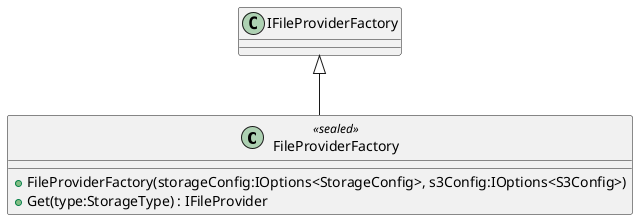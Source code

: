 @startuml
class FileProviderFactory <<sealed>> {
    + FileProviderFactory(storageConfig:IOptions<StorageConfig>, s3Config:IOptions<S3Config>)
    + Get(type:StorageType) : IFileProvider
}
IFileProviderFactory <|-- FileProviderFactory
@enduml

